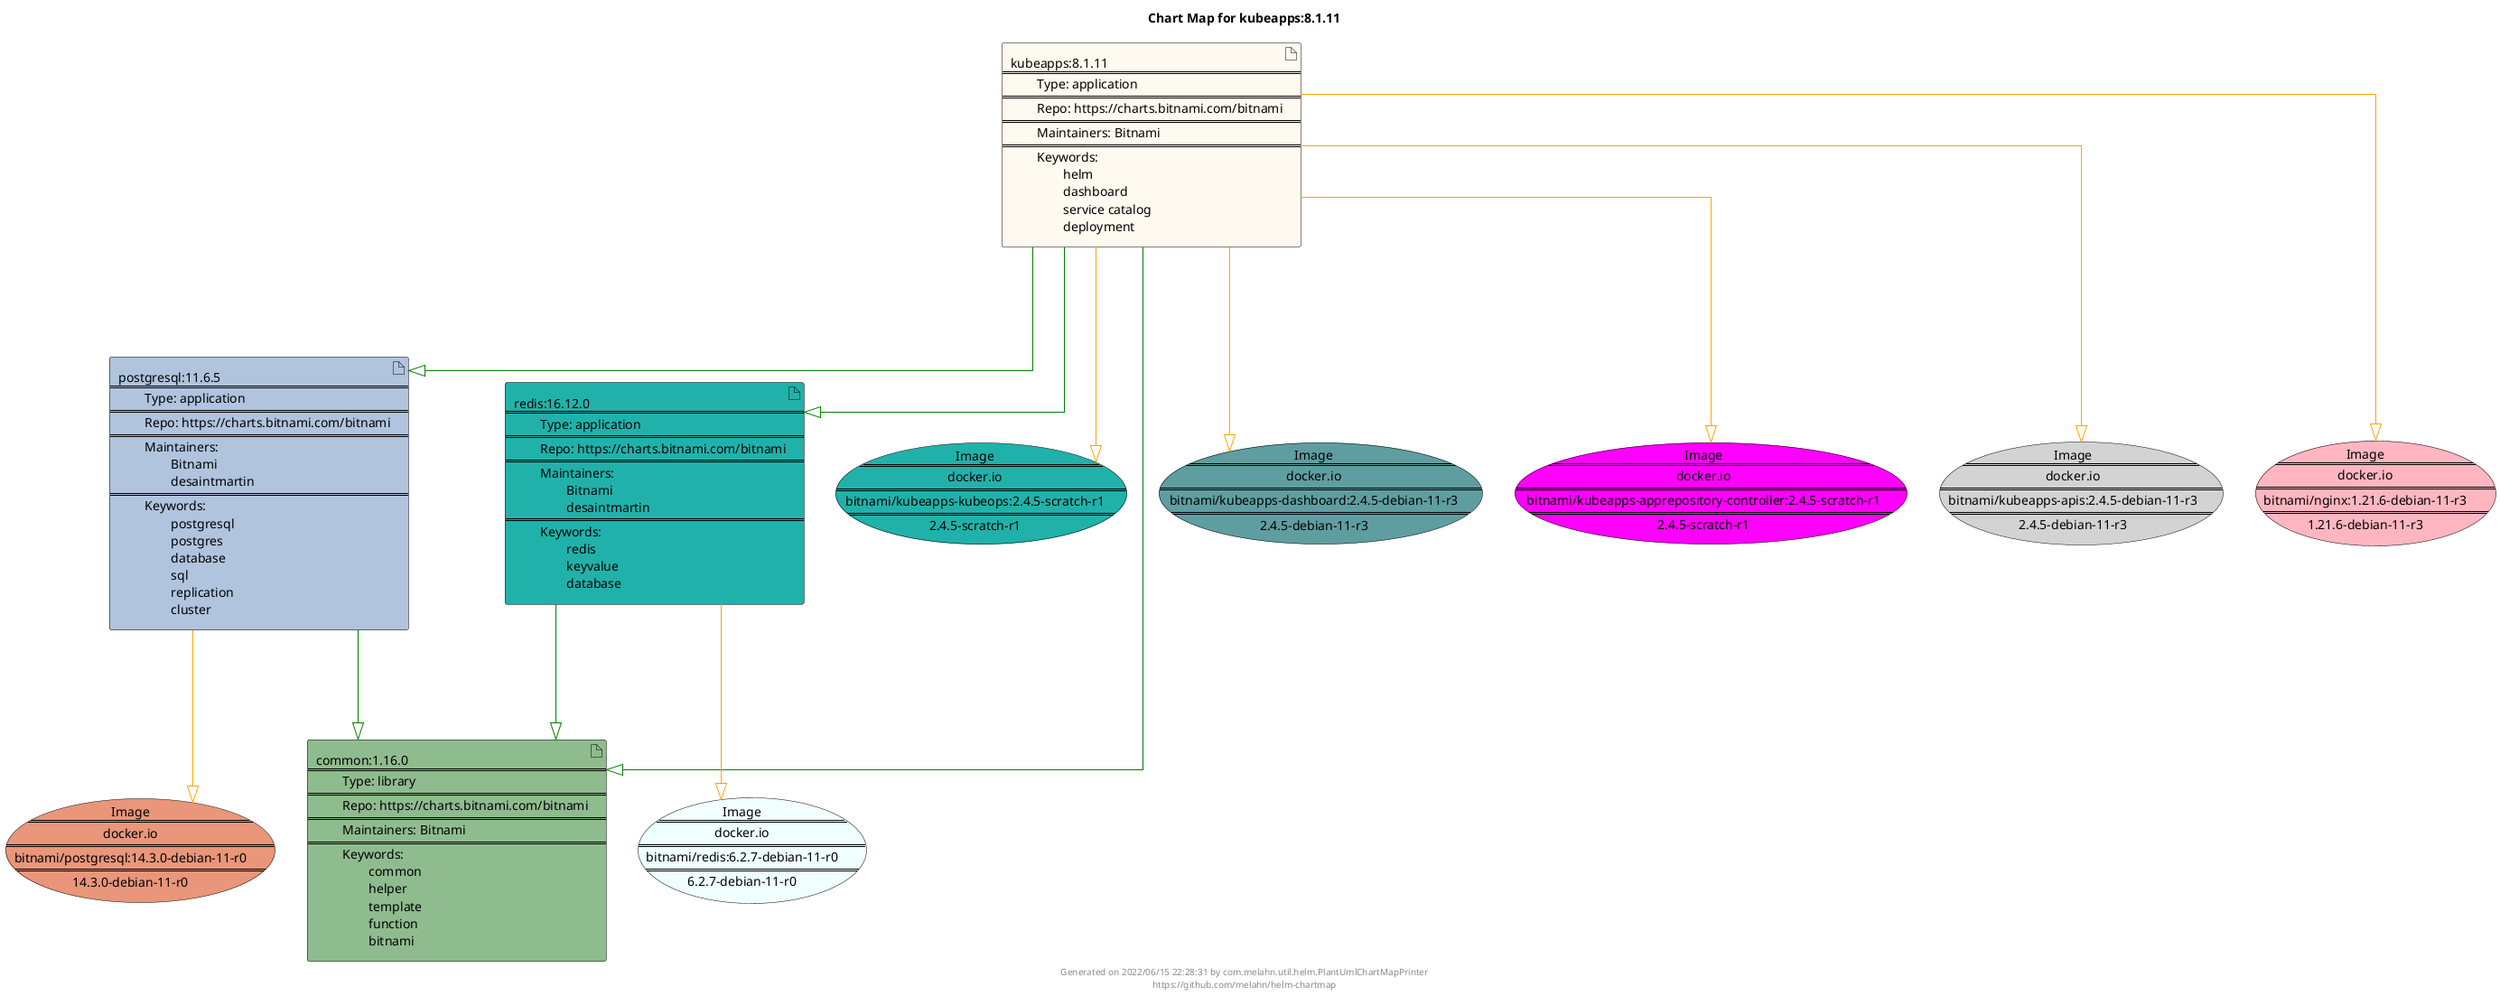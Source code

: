@startuml
skinparam linetype ortho
skinparam backgroundColor white
skinparam usecaseBorderColor black
skinparam usecaseArrowColor LightSlateGray
skinparam artifactBorderColor black
skinparam artifactArrowColor LightSlateGray

title Chart Map for kubeapps:8.1.11

'There are 4 referenced Helm Charts
artifact "postgresql:11.6.5\n====\n\tType: application\n====\n\tRepo: https://charts.bitnami.com/bitnami\n====\n\tMaintainers: \n\t\tBitnami\n\t\tdesaintmartin\n====\n\tKeywords: \n\t\tpostgresql\n\t\tpostgres\n\t\tdatabase\n\t\tsql\n\t\treplication\n\t\tcluster" as postgresql_11_6_5 #LightSteelBlue
artifact "common:1.16.0\n====\n\tType: library\n====\n\tRepo: https://charts.bitnami.com/bitnami\n====\n\tMaintainers: Bitnami\n====\n\tKeywords: \n\t\tcommon\n\t\thelper\n\t\ttemplate\n\t\tfunction\n\t\tbitnami" as common_1_16_0 #DarkSeaGreen
artifact "kubeapps:8.1.11\n====\n\tType: application\n====\n\tRepo: https://charts.bitnami.com/bitnami\n====\n\tMaintainers: Bitnami\n====\n\tKeywords: \n\t\thelm\n\t\tdashboard\n\t\tservice catalog\n\t\tdeployment" as kubeapps_8_1_11 #FloralWhite
artifact "redis:16.12.0\n====\n\tType: application\n====\n\tRepo: https://charts.bitnami.com/bitnami\n====\n\tMaintainers: \n\t\tBitnami\n\t\tdesaintmartin\n====\n\tKeywords: \n\t\tredis\n\t\tkeyvalue\n\t\tdatabase" as redis_16_12_0 #LightSeaGreen

'There are 7 referenced Docker Images
usecase "Image\n====\ndocker.io\n====\nbitnami/kubeapps-kubeops:2.4.5-scratch-r1\n====\n2.4.5-scratch-r1" as docker_io_bitnami_kubeapps_kubeops_2_4_5_scratch_r1 #LightSeaGreen
usecase "Image\n====\ndocker.io\n====\nbitnami/kubeapps-dashboard:2.4.5-debian-11-r3\n====\n2.4.5-debian-11-r3" as docker_io_bitnami_kubeapps_dashboard_2_4_5_debian_11_r3 #CadetBlue
usecase "Image\n====\ndocker.io\n====\nbitnami/kubeapps-apprepository-controller:2.4.5-scratch-r1\n====\n2.4.5-scratch-r1" as docker_io_bitnami_kubeapps_apprepository_controller_2_4_5_scratch_r1 #Fuchsia
usecase "Image\n====\ndocker.io\n====\nbitnami/kubeapps-apis:2.4.5-debian-11-r3\n====\n2.4.5-debian-11-r3" as docker_io_bitnami_kubeapps_apis_2_4_5_debian_11_r3 #LightGrey
usecase "Image\n====\ndocker.io\n====\nbitnami/nginx:1.21.6-debian-11-r3\n====\n1.21.6-debian-11-r3" as docker_io_bitnami_nginx_1_21_6_debian_11_r3 #LightPink
usecase "Image\n====\ndocker.io\n====\nbitnami/redis:6.2.7-debian-11-r0\n====\n6.2.7-debian-11-r0" as docker_io_bitnami_redis_6_2_7_debian_11_r0 #Azure
usecase "Image\n====\ndocker.io\n====\nbitnami/postgresql:14.3.0-debian-11-r0\n====\n14.3.0-debian-11-r0" as docker_io_bitnami_postgresql_14_3_0_debian_11_r0 #DarkSalmon

'Chart Dependencies
kubeapps_8_1_11--[#green]-|>postgresql_11_6_5
postgresql_11_6_5--[#green]-|>common_1_16_0
kubeapps_8_1_11--[#green]-|>common_1_16_0
kubeapps_8_1_11--[#green]-|>redis_16_12_0
redis_16_12_0--[#green]-|>common_1_16_0
postgresql_11_6_5--[#orange]-|>docker_io_bitnami_postgresql_14_3_0_debian_11_r0
kubeapps_8_1_11--[#orange]-|>docker_io_bitnami_kubeapps_dashboard_2_4_5_debian_11_r3
kubeapps_8_1_11--[#orange]-|>docker_io_bitnami_nginx_1_21_6_debian_11_r3
kubeapps_8_1_11--[#orange]-|>docker_io_bitnami_kubeapps_apprepository_controller_2_4_5_scratch_r1
kubeapps_8_1_11--[#orange]-|>docker_io_bitnami_kubeapps_kubeops_2_4_5_scratch_r1
kubeapps_8_1_11--[#orange]-|>docker_io_bitnami_kubeapps_apis_2_4_5_debian_11_r3
redis_16_12_0--[#orange]-|>docker_io_bitnami_redis_6_2_7_debian_11_r0

center footer Generated on 2022/06/15 22:28:31 by com.melahn.util.helm.PlantUmlChartMapPrinter\nhttps://github.com/melahn/helm-chartmap
@enduml
